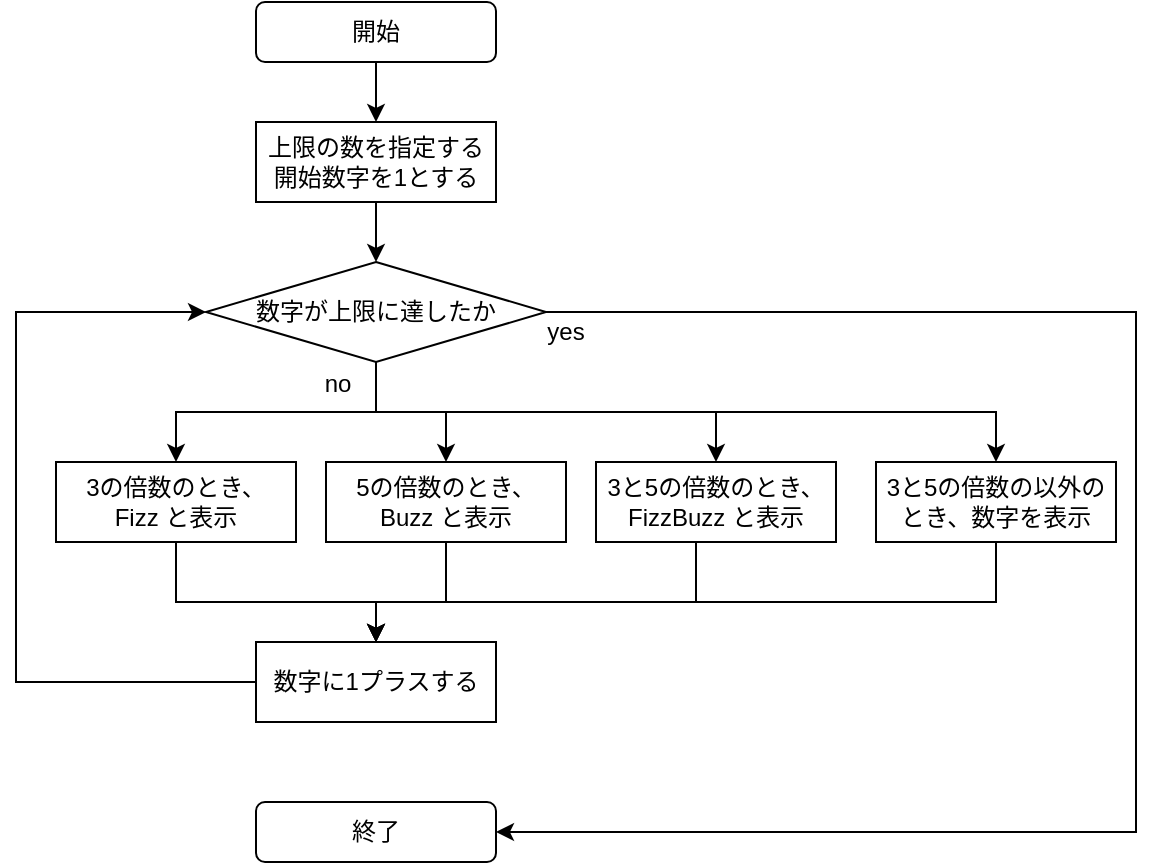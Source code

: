 <mxfile version="20.8.5" type="github">
  <diagram id="-b40opP00CZqNUi7Pyji" name="ページ1">
    <mxGraphModel dx="452" dy="387" grid="1" gridSize="10" guides="1" tooltips="1" connect="1" arrows="1" fold="1" page="1" pageScale="1" pageWidth="827" pageHeight="1169" math="0" shadow="0">
      <root>
        <mxCell id="0" />
        <mxCell id="1" parent="0" />
        <mxCell id="IE9pjUHZPNTOEFuHBonJ-86" value="" style="edgeStyle=orthogonalEdgeStyle;rounded=0;orthogonalLoop=1;jettySize=auto;html=1;" edge="1" parent="1" source="IE9pjUHZPNTOEFuHBonJ-83" target="IE9pjUHZPNTOEFuHBonJ-85">
          <mxGeometry relative="1" as="geometry" />
        </mxCell>
        <mxCell id="IE9pjUHZPNTOEFuHBonJ-83" value="開始" style="rounded=1;whiteSpace=wrap;html=1;" vertex="1" parent="1">
          <mxGeometry x="130" y="30" width="120" height="30" as="geometry" />
        </mxCell>
        <mxCell id="IE9pjUHZPNTOEFuHBonJ-89" value="" style="edgeStyle=orthogonalEdgeStyle;rounded=0;orthogonalLoop=1;jettySize=auto;html=1;" edge="1" parent="1" source="IE9pjUHZPNTOEFuHBonJ-85" target="IE9pjUHZPNTOEFuHBonJ-88">
          <mxGeometry relative="1" as="geometry" />
        </mxCell>
        <mxCell id="IE9pjUHZPNTOEFuHBonJ-85" value="上限の数を指定する&lt;br&gt;開始数字を1とする" style="rounded=0;whiteSpace=wrap;html=1;" vertex="1" parent="1">
          <mxGeometry x="130" y="90" width="120" height="40" as="geometry" />
        </mxCell>
        <mxCell id="IE9pjUHZPNTOEFuHBonJ-96" value="" style="edgeStyle=orthogonalEdgeStyle;rounded=0;orthogonalLoop=1;jettySize=auto;html=1;" edge="1" parent="1" source="IE9pjUHZPNTOEFuHBonJ-88" target="IE9pjUHZPNTOEFuHBonJ-91">
          <mxGeometry relative="1" as="geometry" />
        </mxCell>
        <mxCell id="IE9pjUHZPNTOEFuHBonJ-104" value="" style="edgeStyle=orthogonalEdgeStyle;rounded=0;orthogonalLoop=1;jettySize=auto;html=1;entryX=1;entryY=0.5;entryDx=0;entryDy=0;" edge="1" parent="1" source="IE9pjUHZPNTOEFuHBonJ-88" target="IE9pjUHZPNTOEFuHBonJ-95">
          <mxGeometry relative="1" as="geometry">
            <mxPoint x="440" y="185" as="targetPoint" />
            <Array as="points">
              <mxPoint x="570" y="185" />
              <mxPoint x="570" y="445" />
            </Array>
          </mxGeometry>
        </mxCell>
        <mxCell id="IE9pjUHZPNTOEFuHBonJ-88" value="数字が上限に達したか" style="rhombus;whiteSpace=wrap;html=1;" vertex="1" parent="1">
          <mxGeometry x="105" y="160" width="170" height="50" as="geometry" />
        </mxCell>
        <mxCell id="IE9pjUHZPNTOEFuHBonJ-121" value="" style="edgeStyle=orthogonalEdgeStyle;rounded=0;orthogonalLoop=1;jettySize=auto;html=1;entryX=0.5;entryY=0;entryDx=0;entryDy=0;" edge="1" parent="1" source="IE9pjUHZPNTOEFuHBonJ-90" target="IE9pjUHZPNTOEFuHBonJ-111">
          <mxGeometry relative="1" as="geometry">
            <mxPoint x="90" y="360" as="targetPoint" />
            <Array as="points">
              <mxPoint x="90" y="330" />
              <mxPoint x="190" y="330" />
            </Array>
          </mxGeometry>
        </mxCell>
        <mxCell id="IE9pjUHZPNTOEFuHBonJ-90" value="3の倍数のとき、&lt;br&gt;Fizz と表示" style="rounded=0;whiteSpace=wrap;html=1;" vertex="1" parent="1">
          <mxGeometry x="30" y="260" width="120" height="40" as="geometry" />
        </mxCell>
        <mxCell id="IE9pjUHZPNTOEFuHBonJ-118" value="" style="edgeStyle=orthogonalEdgeStyle;rounded=0;orthogonalLoop=1;jettySize=auto;html=1;" edge="1" parent="1" source="IE9pjUHZPNTOEFuHBonJ-91" target="IE9pjUHZPNTOEFuHBonJ-111">
          <mxGeometry relative="1" as="geometry">
            <Array as="points">
              <mxPoint x="225" y="330" />
              <mxPoint x="190" y="330" />
            </Array>
          </mxGeometry>
        </mxCell>
        <mxCell id="IE9pjUHZPNTOEFuHBonJ-91" value="5の倍数のとき、&lt;br&gt;Buzz と表示" style="rounded=0;whiteSpace=wrap;html=1;" vertex="1" parent="1">
          <mxGeometry x="165" y="260" width="120" height="40" as="geometry" />
        </mxCell>
        <mxCell id="IE9pjUHZPNTOEFuHBonJ-117" value="" style="edgeStyle=orthogonalEdgeStyle;rounded=0;orthogonalLoop=1;jettySize=auto;html=1;entryX=0.5;entryY=0;entryDx=0;entryDy=0;" edge="1" parent="1" source="IE9pjUHZPNTOEFuHBonJ-92" target="IE9pjUHZPNTOEFuHBonJ-111">
          <mxGeometry relative="1" as="geometry">
            <mxPoint x="360" y="400" as="targetPoint" />
            <Array as="points">
              <mxPoint x="350" y="330" />
              <mxPoint x="190" y="330" />
            </Array>
          </mxGeometry>
        </mxCell>
        <mxCell id="IE9pjUHZPNTOEFuHBonJ-92" value="3と5の倍数のとき、FizzBuzz と表示" style="rounded=0;whiteSpace=wrap;html=1;" vertex="1" parent="1">
          <mxGeometry x="300" y="260" width="120" height="40" as="geometry" />
        </mxCell>
        <mxCell id="IE9pjUHZPNTOEFuHBonJ-115" value="" style="edgeStyle=orthogonalEdgeStyle;rounded=0;orthogonalLoop=1;jettySize=auto;html=1;entryX=0.5;entryY=0;entryDx=0;entryDy=0;" edge="1" parent="1" source="IE9pjUHZPNTOEFuHBonJ-94" target="IE9pjUHZPNTOEFuHBonJ-111">
          <mxGeometry relative="1" as="geometry">
            <mxPoint x="500" y="400" as="targetPoint" />
            <Array as="points">
              <mxPoint x="500" y="330" />
              <mxPoint x="190" y="330" />
            </Array>
          </mxGeometry>
        </mxCell>
        <mxCell id="IE9pjUHZPNTOEFuHBonJ-94" value="3と5の倍数の以外のとき、数字を表示" style="rounded=0;whiteSpace=wrap;html=1;" vertex="1" parent="1">
          <mxGeometry x="440" y="260" width="120" height="40" as="geometry" />
        </mxCell>
        <mxCell id="IE9pjUHZPNTOEFuHBonJ-95" value="終了" style="rounded=1;whiteSpace=wrap;html=1;" vertex="1" parent="1">
          <mxGeometry x="130" y="430" width="120" height="30" as="geometry" />
        </mxCell>
        <mxCell id="IE9pjUHZPNTOEFuHBonJ-97" value="" style="edgeStyle=orthogonalEdgeStyle;rounded=0;orthogonalLoop=1;jettySize=auto;html=1;entryX=0.5;entryY=0;entryDx=0;entryDy=0;exitX=0.5;exitY=1;exitDx=0;exitDy=0;" edge="1" parent="1" source="IE9pjUHZPNTOEFuHBonJ-88" target="IE9pjUHZPNTOEFuHBonJ-92">
          <mxGeometry relative="1" as="geometry">
            <mxPoint x="200" y="220" as="sourcePoint" />
            <mxPoint x="235" y="270" as="targetPoint" />
          </mxGeometry>
        </mxCell>
        <mxCell id="IE9pjUHZPNTOEFuHBonJ-98" value="" style="edgeStyle=orthogonalEdgeStyle;rounded=0;orthogonalLoop=1;jettySize=auto;html=1;entryX=0.5;entryY=0;entryDx=0;entryDy=0;exitX=0.5;exitY=1;exitDx=0;exitDy=0;" edge="1" parent="1" source="IE9pjUHZPNTOEFuHBonJ-88" target="IE9pjUHZPNTOEFuHBonJ-94">
          <mxGeometry relative="1" as="geometry">
            <mxPoint x="200" y="220" as="sourcePoint" />
            <mxPoint x="370" y="270" as="targetPoint" />
          </mxGeometry>
        </mxCell>
        <mxCell id="IE9pjUHZPNTOEFuHBonJ-99" value="" style="edgeStyle=orthogonalEdgeStyle;rounded=0;orthogonalLoop=1;jettySize=auto;html=1;exitX=0.5;exitY=1;exitDx=0;exitDy=0;" edge="1" parent="1" source="IE9pjUHZPNTOEFuHBonJ-88" target="IE9pjUHZPNTOEFuHBonJ-90">
          <mxGeometry relative="1" as="geometry">
            <mxPoint x="200" y="220" as="sourcePoint" />
            <mxPoint x="510" y="270" as="targetPoint" />
          </mxGeometry>
        </mxCell>
        <mxCell id="IE9pjUHZPNTOEFuHBonJ-100" value="no" style="text;html=1;strokeColor=none;fillColor=none;align=center;verticalAlign=middle;whiteSpace=wrap;rounded=0;" vertex="1" parent="1">
          <mxGeometry x="161" y="216" width="20" height="10" as="geometry" />
        </mxCell>
        <mxCell id="IE9pjUHZPNTOEFuHBonJ-127" value="" style="edgeStyle=orthogonalEdgeStyle;rounded=0;orthogonalLoop=1;jettySize=auto;html=1;entryX=0;entryY=0.5;entryDx=0;entryDy=0;" edge="1" parent="1" source="IE9pjUHZPNTOEFuHBonJ-111" target="IE9pjUHZPNTOEFuHBonJ-88">
          <mxGeometry relative="1" as="geometry">
            <mxPoint x="-10" y="370" as="targetPoint" />
            <Array as="points">
              <mxPoint x="10" y="370" />
              <mxPoint x="10" y="185" />
            </Array>
          </mxGeometry>
        </mxCell>
        <mxCell id="IE9pjUHZPNTOEFuHBonJ-111" value="数字に1プラスする" style="rounded=0;whiteSpace=wrap;html=1;" vertex="1" parent="1">
          <mxGeometry x="130" y="350" width="120" height="40" as="geometry" />
        </mxCell>
        <mxCell id="IE9pjUHZPNTOEFuHBonJ-128" value="yes" style="text;html=1;strokeColor=none;fillColor=none;align=center;verticalAlign=middle;whiteSpace=wrap;rounded=0;" vertex="1" parent="1">
          <mxGeometry x="275" y="190" width="20" height="10" as="geometry" />
        </mxCell>
      </root>
    </mxGraphModel>
  </diagram>
</mxfile>
